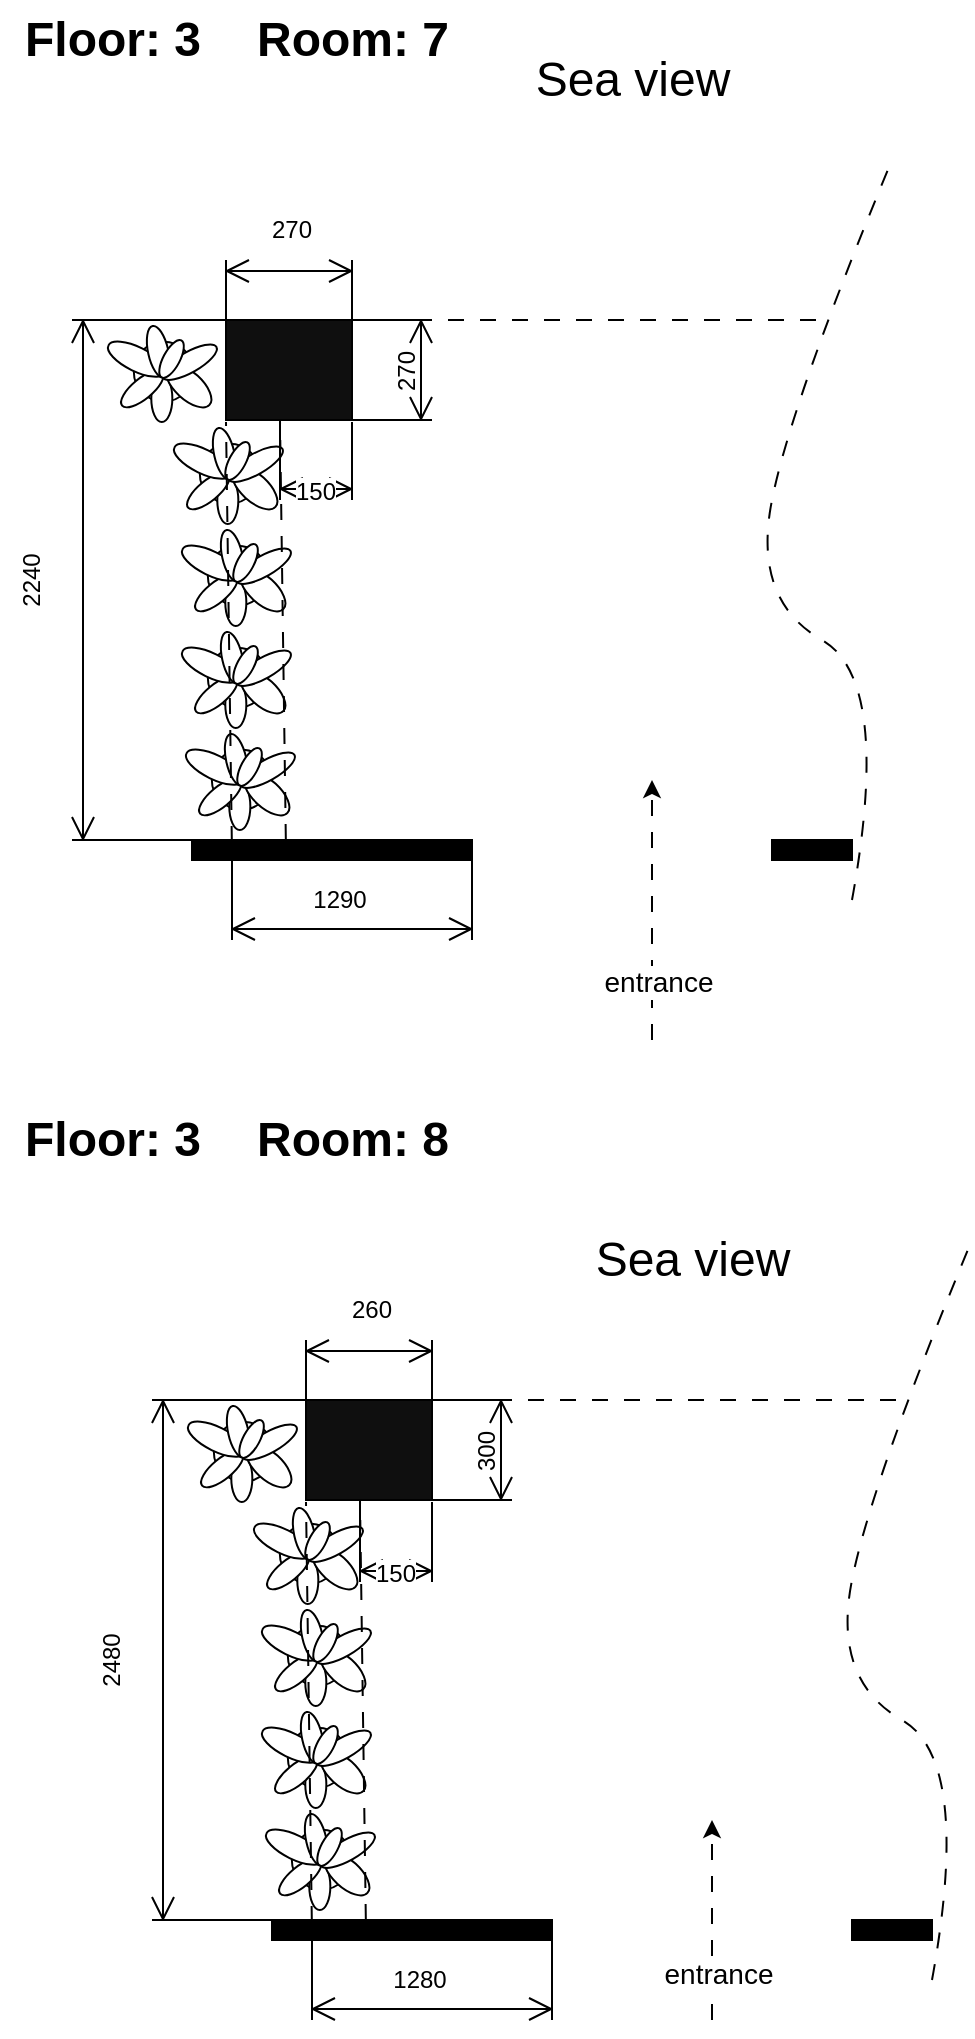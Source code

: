 <mxfile version="20.8.5" type="github">
  <diagram id="Hkj4WFlvK4-08UBy-HWi" name="Page-1">
    <mxGraphModel dx="1218" dy="785" grid="1" gridSize="10" guides="1" tooltips="1" connect="1" arrows="1" fold="1" page="1" pageScale="1" pageWidth="850" pageHeight="1100" math="0" shadow="0">
      <root>
        <mxCell id="0" />
        <mxCell id="1" parent="0" />
        <mxCell id="1bVyddex_vhO6T4n7lc5-1" value="Floor: 3" style="text;strokeColor=none;fillColor=none;html=1;fontSize=24;fontStyle=1;verticalAlign=middle;align=center;" parent="1" vertex="1">
          <mxGeometry x="40" y="40" width="100" height="40" as="geometry" />
        </mxCell>
        <mxCell id="1bVyddex_vhO6T4n7lc5-2" value="Room: 7" style="text;strokeColor=none;fillColor=none;html=1;fontSize=24;fontStyle=1;verticalAlign=middle;align=center;" parent="1" vertex="1">
          <mxGeometry x="160" y="40" width="100" height="40" as="geometry" />
        </mxCell>
        <mxCell id="1bVyddex_vhO6T4n7lc5-48" value="Floor: 3" style="text;strokeColor=none;fillColor=none;html=1;fontSize=24;fontStyle=1;verticalAlign=middle;align=center;" parent="1" vertex="1">
          <mxGeometry x="40" y="590" width="100" height="40" as="geometry" />
        </mxCell>
        <mxCell id="1bVyddex_vhO6T4n7lc5-49" value="Room: 8" style="text;strokeColor=none;fillColor=none;html=1;fontSize=24;fontStyle=1;verticalAlign=middle;align=center;" parent="1" vertex="1">
          <mxGeometry x="160" y="590" width="100" height="40" as="geometry" />
        </mxCell>
        <mxCell id="RCOwI89heUn1KIiUQ7MK-1" value="" style="verticalLabelPosition=bottom;html=1;verticalAlign=top;align=center;shape=mxgraph.floorplan.plant;" vertex="1" parent="1">
          <mxGeometry x="90" y="200" width="47" height="51" as="geometry" />
        </mxCell>
        <mxCell id="RCOwI89heUn1KIiUQ7MK-2" value="" style="verticalLabelPosition=bottom;html=1;verticalAlign=top;align=center;shape=mxgraph.floorplan.wall;fillColor=strokeColor;" vertex="1" parent="1">
          <mxGeometry x="420" y="460" width="40" height="10" as="geometry" />
        </mxCell>
        <mxCell id="RCOwI89heUn1KIiUQ7MK-3" value="" style="verticalLabelPosition=bottom;html=1;verticalAlign=top;align=center;shape=mxgraph.floorplan.plant;" vertex="1" parent="1">
          <mxGeometry x="127" y="302" width="47" height="51" as="geometry" />
        </mxCell>
        <mxCell id="RCOwI89heUn1KIiUQ7MK-4" value="" style="verticalLabelPosition=bottom;html=1;verticalAlign=top;align=center;shape=mxgraph.floorplan.plant;" vertex="1" parent="1">
          <mxGeometry x="127" y="353" width="47" height="51" as="geometry" />
        </mxCell>
        <mxCell id="RCOwI89heUn1KIiUQ7MK-5" value="" style="verticalLabelPosition=bottom;html=1;verticalAlign=top;align=center;shape=mxgraph.floorplan.wall;fillColor=strokeColor;" vertex="1" parent="1">
          <mxGeometry x="130" y="460" width="140" height="10" as="geometry" />
        </mxCell>
        <mxCell id="RCOwI89heUn1KIiUQ7MK-6" value="" style="verticalLabelPosition=bottom;html=1;verticalAlign=top;align=center;shape=mxgraph.floorplan.plant;" vertex="1" parent="1">
          <mxGeometry x="129" y="404" width="47" height="51" as="geometry" />
        </mxCell>
        <mxCell id="RCOwI89heUn1KIiUQ7MK-7" value="" style="rounded=0;whiteSpace=wrap;html=1;fillColor=#0F0F0F;" vertex="1" parent="1">
          <mxGeometry x="147" y="200" width="63" height="50" as="geometry" />
        </mxCell>
        <mxCell id="RCOwI89heUn1KIiUQ7MK-8" value="Sea view" style="text;strokeColor=none;fillColor=none;html=1;fontSize=24;fontStyle=0;verticalAlign=middle;align=center;" vertex="1" parent="1">
          <mxGeometry x="300" y="60" width="100" height="40" as="geometry" />
        </mxCell>
        <mxCell id="RCOwI89heUn1KIiUQ7MK-9" value="" style="endArrow=classic;html=1;rounded=0;dashed=1;dashPattern=8 8;" edge="1" parent="1">
          <mxGeometry width="50" height="50" relative="1" as="geometry">
            <mxPoint x="360" y="560" as="sourcePoint" />
            <mxPoint x="360" y="430" as="targetPoint" />
          </mxGeometry>
        </mxCell>
        <mxCell id="RCOwI89heUn1KIiUQ7MK-10" value="entrance" style="edgeLabel;html=1;align=center;verticalAlign=middle;resizable=0;points=[];fontSize=14;" vertex="1" connectable="0" parent="RCOwI89heUn1KIiUQ7MK-9">
          <mxGeometry x="-0.544" y="-3" relative="1" as="geometry">
            <mxPoint as="offset" />
          </mxGeometry>
        </mxCell>
        <mxCell id="RCOwI89heUn1KIiUQ7MK-11" value="" style="shape=dimension;direction=south;whiteSpace=wrap;html=1;align=left;points=[];verticalAlign=middle;labelBackgroundColor=#ffffff;fillColor=#0F0F0F;" vertex="1" parent="1">
          <mxGeometry x="70" y="200" width="90" height="260" as="geometry" />
        </mxCell>
        <mxCell id="RCOwI89heUn1KIiUQ7MK-12" value="" style="shape=dimension;direction=west;whiteSpace=wrap;html=1;align=center;points=[];verticalAlign=top;spacingTop=-8;labelBackgroundColor=#ffffff;fillColor=#0F0F0F;" vertex="1" parent="1">
          <mxGeometry x="147" y="170" width="63" height="30" as="geometry" />
        </mxCell>
        <mxCell id="RCOwI89heUn1KIiUQ7MK-13" value="" style="endArrow=none;dashed=1;html=1;rounded=0;dashPattern=8 8;exitX=1;exitY=0;exitDx=0;exitDy=0;" edge="1" parent="1" source="RCOwI89heUn1KIiUQ7MK-7">
          <mxGeometry width="50" height="50" relative="1" as="geometry">
            <mxPoint x="480" y="320" as="sourcePoint" />
            <mxPoint x="450" y="200" as="targetPoint" />
          </mxGeometry>
        </mxCell>
        <mxCell id="RCOwI89heUn1KIiUQ7MK-14" value="" style="curved=1;endArrow=none;html=1;rounded=0;dashed=1;dashPattern=8 8;strokeColor=default;endFill=0;" edge="1" parent="1">
          <mxGeometry width="50" height="50" relative="1" as="geometry">
            <mxPoint x="460" y="490" as="sourcePoint" />
            <mxPoint x="480" y="120" as="targetPoint" />
            <Array as="points">
              <mxPoint x="480" y="380" />
              <mxPoint x="410" y="340" />
              <mxPoint x="430" y="240" />
            </Array>
          </mxGeometry>
        </mxCell>
        <mxCell id="RCOwI89heUn1KIiUQ7MK-15" value="" style="shape=dimension;whiteSpace=wrap;html=1;align=center;points=[];verticalAlign=bottom;spacingBottom=-5;labelBackgroundColor=#ffffff;fontSize=14;fillColor=#0F0F0F;" vertex="1" parent="1">
          <mxGeometry x="150" y="470" width="120" height="40" as="geometry" />
        </mxCell>
        <mxCell id="RCOwI89heUn1KIiUQ7MK-16" value="2240" style="text;html=1;strokeColor=none;fillColor=none;align=center;verticalAlign=middle;whiteSpace=wrap;rounded=0;rotation=270;" vertex="1" parent="1">
          <mxGeometry x="20" y="315" width="60" height="30" as="geometry" />
        </mxCell>
        <mxCell id="RCOwI89heUn1KIiUQ7MK-17" value="" style="endArrow=none;dashed=1;html=1;rounded=0;dashPattern=8 8;entryX=0;entryY=1;entryDx=0;entryDy=0;exitX=1;exitY=0.056;exitDx=0;exitDy=0;exitPerimeter=0;" edge="1" parent="1">
          <mxGeometry width="50" height="50" relative="1" as="geometry">
            <mxPoint x="176.92" y="460" as="sourcePoint" />
            <mxPoint x="174" y="250" as="targetPoint" />
          </mxGeometry>
        </mxCell>
        <mxCell id="RCOwI89heUn1KIiUQ7MK-18" value="" style="verticalLabelPosition=bottom;html=1;verticalAlign=top;align=center;shape=mxgraph.floorplan.plant;" vertex="1" parent="1">
          <mxGeometry x="123" y="251" width="47" height="51" as="geometry" />
        </mxCell>
        <mxCell id="RCOwI89heUn1KIiUQ7MK-19" value="270" style="text;html=1;strokeColor=none;fillColor=none;align=center;verticalAlign=middle;whiteSpace=wrap;rounded=0;" vertex="1" parent="1">
          <mxGeometry x="150" y="140" width="60" height="30" as="geometry" />
        </mxCell>
        <mxCell id="RCOwI89heUn1KIiUQ7MK-20" value="1290" style="text;html=1;strokeColor=none;fillColor=none;align=center;verticalAlign=middle;whiteSpace=wrap;rounded=0;" vertex="1" parent="1">
          <mxGeometry x="174" y="475" width="60" height="30" as="geometry" />
        </mxCell>
        <mxCell id="RCOwI89heUn1KIiUQ7MK-21" value="150" style="shape=dimension;whiteSpace=wrap;html=1;align=center;points=[];verticalAlign=bottom;spacingBottom=-5;labelBackgroundColor=#ffffff" vertex="1" parent="1">
          <mxGeometry x="174" y="251" width="36" height="39" as="geometry" />
        </mxCell>
        <mxCell id="RCOwI89heUn1KIiUQ7MK-22" value="" style="endArrow=none;dashed=1;html=1;rounded=0;dashPattern=8 8;entryX=0;entryY=1;entryDx=0;entryDy=0;exitX=1;exitY=0.056;exitDx=0;exitDy=0;exitPerimeter=0;" edge="1" parent="1">
          <mxGeometry width="50" height="50" relative="1" as="geometry">
            <mxPoint x="149.92" y="461" as="sourcePoint" />
            <mxPoint x="147" y="251" as="targetPoint" />
          </mxGeometry>
        </mxCell>
        <mxCell id="RCOwI89heUn1KIiUQ7MK-23" value="" style="shape=dimension;direction=north;whiteSpace=wrap;html=1;align=right;points=[];verticalAlign=middle;labelBackgroundColor=#ffffff" vertex="1" parent="1">
          <mxGeometry x="210" y="200" width="40" height="50" as="geometry" />
        </mxCell>
        <mxCell id="RCOwI89heUn1KIiUQ7MK-24" value="270" style="text;html=1;strokeColor=none;fillColor=none;align=center;verticalAlign=middle;whiteSpace=wrap;rounded=0;rotation=270;" vertex="1" parent="1">
          <mxGeometry x="207" y="210.5" width="60" height="30" as="geometry" />
        </mxCell>
        <mxCell id="RCOwI89heUn1KIiUQ7MK-26" value="" style="verticalLabelPosition=bottom;html=1;verticalAlign=top;align=center;shape=mxgraph.floorplan.plant;" vertex="1" parent="1">
          <mxGeometry x="130" y="740" width="47" height="51" as="geometry" />
        </mxCell>
        <mxCell id="RCOwI89heUn1KIiUQ7MK-27" value="" style="verticalLabelPosition=bottom;html=1;verticalAlign=top;align=center;shape=mxgraph.floorplan.wall;fillColor=strokeColor;" vertex="1" parent="1">
          <mxGeometry x="460" y="1000" width="40" height="10" as="geometry" />
        </mxCell>
        <mxCell id="RCOwI89heUn1KIiUQ7MK-28" value="" style="verticalLabelPosition=bottom;html=1;verticalAlign=top;align=center;shape=mxgraph.floorplan.plant;" vertex="1" parent="1">
          <mxGeometry x="167" y="842" width="47" height="51" as="geometry" />
        </mxCell>
        <mxCell id="RCOwI89heUn1KIiUQ7MK-29" value="" style="verticalLabelPosition=bottom;html=1;verticalAlign=top;align=center;shape=mxgraph.floorplan.plant;" vertex="1" parent="1">
          <mxGeometry x="167" y="893" width="47" height="51" as="geometry" />
        </mxCell>
        <mxCell id="RCOwI89heUn1KIiUQ7MK-30" value="" style="verticalLabelPosition=bottom;html=1;verticalAlign=top;align=center;shape=mxgraph.floorplan.wall;fillColor=strokeColor;" vertex="1" parent="1">
          <mxGeometry x="170" y="1000" width="140" height="10" as="geometry" />
        </mxCell>
        <mxCell id="RCOwI89heUn1KIiUQ7MK-31" value="" style="verticalLabelPosition=bottom;html=1;verticalAlign=top;align=center;shape=mxgraph.floorplan.plant;" vertex="1" parent="1">
          <mxGeometry x="169" y="944" width="47" height="51" as="geometry" />
        </mxCell>
        <mxCell id="RCOwI89heUn1KIiUQ7MK-32" value="" style="rounded=0;whiteSpace=wrap;html=1;fillColor=#0F0F0F;" vertex="1" parent="1">
          <mxGeometry x="187" y="740" width="63" height="50" as="geometry" />
        </mxCell>
        <mxCell id="RCOwI89heUn1KIiUQ7MK-33" value="Sea view" style="text;strokeColor=none;fillColor=none;html=1;fontSize=24;fontStyle=0;verticalAlign=middle;align=center;" vertex="1" parent="1">
          <mxGeometry x="330" y="650" width="100" height="40" as="geometry" />
        </mxCell>
        <mxCell id="RCOwI89heUn1KIiUQ7MK-34" value="" style="endArrow=classic;html=1;rounded=0;dashed=1;dashPattern=8 8;" edge="1" parent="1">
          <mxGeometry width="50" height="50" relative="1" as="geometry">
            <mxPoint x="390" y="1050" as="sourcePoint" />
            <mxPoint x="390" y="950" as="targetPoint" />
          </mxGeometry>
        </mxCell>
        <mxCell id="RCOwI89heUn1KIiUQ7MK-35" value="entrance" style="edgeLabel;html=1;align=center;verticalAlign=middle;resizable=0;points=[];fontSize=14;" vertex="1" connectable="0" parent="RCOwI89heUn1KIiUQ7MK-34">
          <mxGeometry x="-0.544" y="-3" relative="1" as="geometry">
            <mxPoint as="offset" />
          </mxGeometry>
        </mxCell>
        <mxCell id="RCOwI89heUn1KIiUQ7MK-36" value="" style="shape=dimension;direction=south;whiteSpace=wrap;html=1;align=left;points=[];verticalAlign=middle;labelBackgroundColor=#ffffff;fillColor=#0F0F0F;" vertex="1" parent="1">
          <mxGeometry x="110" y="740" width="90" height="260" as="geometry" />
        </mxCell>
        <mxCell id="RCOwI89heUn1KIiUQ7MK-37" value="" style="shape=dimension;direction=west;whiteSpace=wrap;html=1;align=center;points=[];verticalAlign=top;spacingTop=-8;labelBackgroundColor=#ffffff;fillColor=#0F0F0F;" vertex="1" parent="1">
          <mxGeometry x="187" y="710" width="63" height="30" as="geometry" />
        </mxCell>
        <mxCell id="RCOwI89heUn1KIiUQ7MK-38" value="" style="endArrow=none;dashed=1;html=1;rounded=0;dashPattern=8 8;exitX=1;exitY=0;exitDx=0;exitDy=0;" edge="1" parent="1" source="RCOwI89heUn1KIiUQ7MK-32">
          <mxGeometry width="50" height="50" relative="1" as="geometry">
            <mxPoint x="520" y="860" as="sourcePoint" />
            <mxPoint x="490" y="740" as="targetPoint" />
          </mxGeometry>
        </mxCell>
        <mxCell id="RCOwI89heUn1KIiUQ7MK-39" value="" style="curved=1;endArrow=none;html=1;rounded=0;dashed=1;dashPattern=8 8;strokeColor=default;endFill=0;" edge="1" parent="1">
          <mxGeometry width="50" height="50" relative="1" as="geometry">
            <mxPoint x="500" y="1030" as="sourcePoint" />
            <mxPoint x="520" y="660" as="targetPoint" />
            <Array as="points">
              <mxPoint x="520" y="920" />
              <mxPoint x="450" y="880" />
              <mxPoint x="470" y="780" />
            </Array>
          </mxGeometry>
        </mxCell>
        <mxCell id="RCOwI89heUn1KIiUQ7MK-40" value="" style="shape=dimension;whiteSpace=wrap;html=1;align=center;points=[];verticalAlign=bottom;spacingBottom=-5;labelBackgroundColor=#ffffff;fontSize=14;fillColor=#0F0F0F;" vertex="1" parent="1">
          <mxGeometry x="190" y="1010" width="120" height="40" as="geometry" />
        </mxCell>
        <mxCell id="RCOwI89heUn1KIiUQ7MK-41" value="2480" style="text;html=1;strokeColor=none;fillColor=none;align=center;verticalAlign=middle;whiteSpace=wrap;rounded=0;rotation=270;" vertex="1" parent="1">
          <mxGeometry x="60" y="855" width="60" height="30" as="geometry" />
        </mxCell>
        <mxCell id="RCOwI89heUn1KIiUQ7MK-42" value="" style="endArrow=none;dashed=1;html=1;rounded=0;dashPattern=8 8;entryX=0;entryY=1;entryDx=0;entryDy=0;exitX=1;exitY=0.056;exitDx=0;exitDy=0;exitPerimeter=0;" edge="1" parent="1">
          <mxGeometry width="50" height="50" relative="1" as="geometry">
            <mxPoint x="216.92" y="1000" as="sourcePoint" />
            <mxPoint x="214" y="790" as="targetPoint" />
          </mxGeometry>
        </mxCell>
        <mxCell id="RCOwI89heUn1KIiUQ7MK-43" value="" style="verticalLabelPosition=bottom;html=1;verticalAlign=top;align=center;shape=mxgraph.floorplan.plant;" vertex="1" parent="1">
          <mxGeometry x="163" y="791" width="47" height="51" as="geometry" />
        </mxCell>
        <mxCell id="RCOwI89heUn1KIiUQ7MK-44" value="260" style="text;html=1;strokeColor=none;fillColor=none;align=center;verticalAlign=middle;whiteSpace=wrap;rounded=0;" vertex="1" parent="1">
          <mxGeometry x="190" y="680" width="60" height="30" as="geometry" />
        </mxCell>
        <mxCell id="RCOwI89heUn1KIiUQ7MK-45" value="1280" style="text;html=1;strokeColor=none;fillColor=none;align=center;verticalAlign=middle;whiteSpace=wrap;rounded=0;" vertex="1" parent="1">
          <mxGeometry x="214" y="1015" width="60" height="30" as="geometry" />
        </mxCell>
        <mxCell id="RCOwI89heUn1KIiUQ7MK-46" value="150" style="shape=dimension;whiteSpace=wrap;html=1;align=center;points=[];verticalAlign=bottom;spacingBottom=-5;labelBackgroundColor=#ffffff" vertex="1" parent="1">
          <mxGeometry x="214" y="791" width="36" height="40" as="geometry" />
        </mxCell>
        <mxCell id="RCOwI89heUn1KIiUQ7MK-47" value="" style="endArrow=none;dashed=1;html=1;rounded=0;dashPattern=8 8;entryX=0;entryY=1;entryDx=0;entryDy=0;exitX=1;exitY=0.056;exitDx=0;exitDy=0;exitPerimeter=0;" edge="1" parent="1">
          <mxGeometry width="50" height="50" relative="1" as="geometry">
            <mxPoint x="189.92" y="1001" as="sourcePoint" />
            <mxPoint x="187" y="791" as="targetPoint" />
          </mxGeometry>
        </mxCell>
        <mxCell id="RCOwI89heUn1KIiUQ7MK-48" value="" style="shape=dimension;direction=north;whiteSpace=wrap;html=1;align=right;points=[];verticalAlign=middle;labelBackgroundColor=#ffffff" vertex="1" parent="1">
          <mxGeometry x="250" y="740" width="40" height="50" as="geometry" />
        </mxCell>
        <mxCell id="RCOwI89heUn1KIiUQ7MK-49" value="300" style="text;html=1;strokeColor=none;fillColor=none;align=center;verticalAlign=middle;whiteSpace=wrap;rounded=0;rotation=270;" vertex="1" parent="1">
          <mxGeometry x="247" y="750.5" width="60" height="30" as="geometry" />
        </mxCell>
      </root>
    </mxGraphModel>
  </diagram>
</mxfile>
